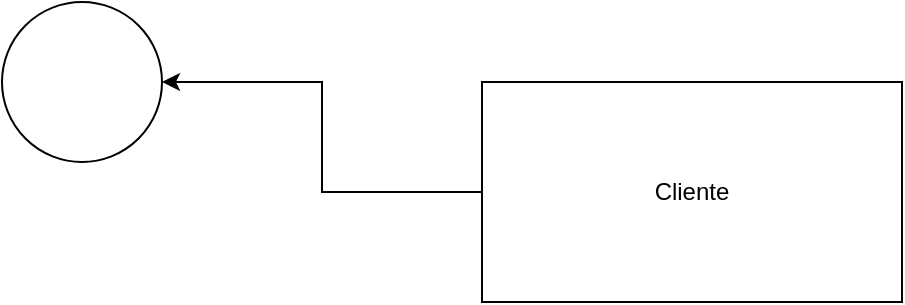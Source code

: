 <mxfile version="26.2.14">
  <diagram name="Página-1" id="KFMkEDhs_HK6ngSzFKLD">
    <mxGraphModel dx="1426" dy="777" grid="1" gridSize="10" guides="1" tooltips="1" connect="1" arrows="1" fold="1" page="1" pageScale="1" pageWidth="827" pageHeight="1169" math="0" shadow="0">
      <root>
        <mxCell id="0" />
        <mxCell id="1" parent="0" />
        <mxCell id="0wvGoP0LPE6vP-bLCSzs-3" style="edgeStyle=orthogonalEdgeStyle;rounded=0;orthogonalLoop=1;jettySize=auto;html=1;entryX=1;entryY=0.5;entryDx=0;entryDy=0;" edge="1" parent="1" source="0wvGoP0LPE6vP-bLCSzs-1" target="0wvGoP0LPE6vP-bLCSzs-2">
          <mxGeometry relative="1" as="geometry" />
        </mxCell>
        <mxCell id="0wvGoP0LPE6vP-bLCSzs-1" value="Cliente" style="rounded=0;whiteSpace=wrap;html=1;" vertex="1" parent="1">
          <mxGeometry x="340" y="180" width="210" height="110" as="geometry" />
        </mxCell>
        <mxCell id="0wvGoP0LPE6vP-bLCSzs-2" value="" style="ellipse;whiteSpace=wrap;html=1;aspect=fixed;" vertex="1" parent="1">
          <mxGeometry x="100" y="140" width="80" height="80" as="geometry" />
        </mxCell>
      </root>
    </mxGraphModel>
  </diagram>
</mxfile>
